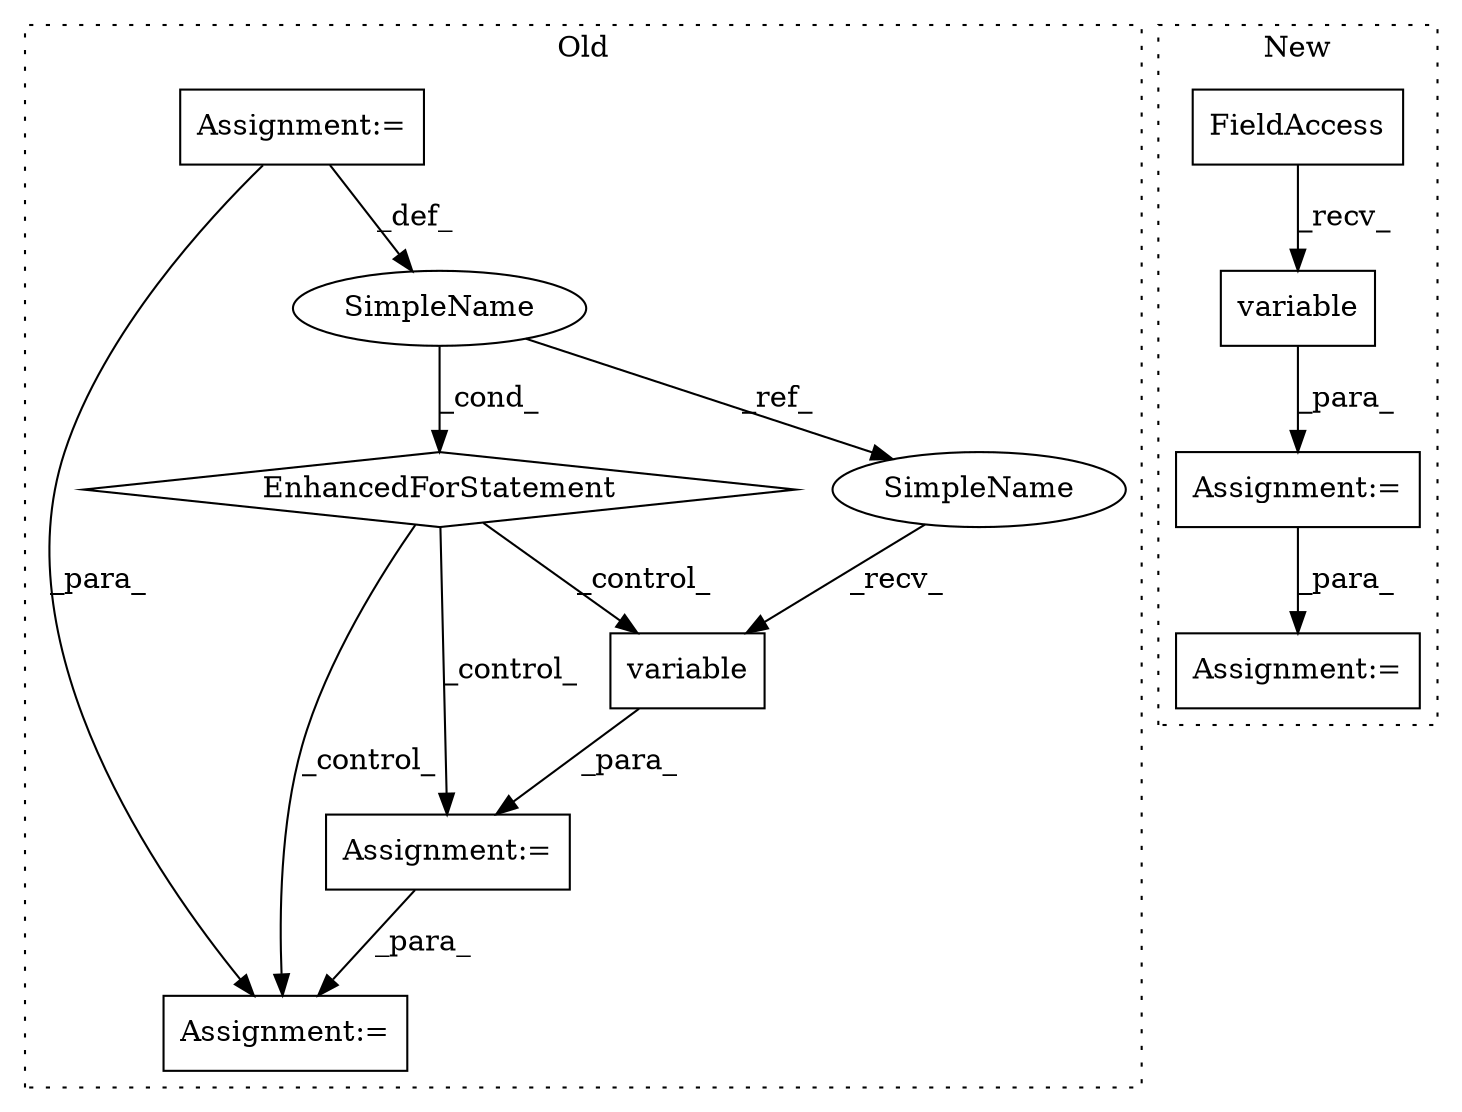 digraph G {
subgraph cluster0 {
1 [label="EnhancedForStatement" a="70" s="22721,22793" l="53,2" shape="diamond"];
5 [label="Assignment:=" a="7" s="22721,22793" l="53,2" shape="box"];
6 [label="SimpleName" a="42" s="22781" l="1" shape="ellipse"];
7 [label="Assignment:=" a="7" s="22804" l="1" shape="box"];
8 [label="variable" a="32" s="22807,22819" l="9,1" shape="box"];
10 [label="Assignment:=" a="7" s="22829" l="1" shape="box"];
11 [label="SimpleName" a="42" s="22805" l="1" shape="ellipse"];
label = "Old";
style="dotted";
}
subgraph cluster1 {
2 [label="variable" a="32" s="22723,22735" l="9,1" shape="box"];
3 [label="Assignment:=" a="7" s="22743" l="1" shape="box"];
4 [label="FieldAccess" a="22" s="22709" l="5" shape="box"];
9 [label="Assignment:=" a="7" s="22708" l="1" shape="box"];
label = "New";
style="dotted";
}
1 -> 7 [label="_control_"];
1 -> 10 [label="_control_"];
1 -> 8 [label="_control_"];
2 -> 9 [label="_para_"];
4 -> 2 [label="_recv_"];
5 -> 6 [label="_def_"];
5 -> 10 [label="_para_"];
6 -> 11 [label="_ref_"];
6 -> 1 [label="_cond_"];
7 -> 10 [label="_para_"];
8 -> 7 [label="_para_"];
9 -> 3 [label="_para_"];
11 -> 8 [label="_recv_"];
}